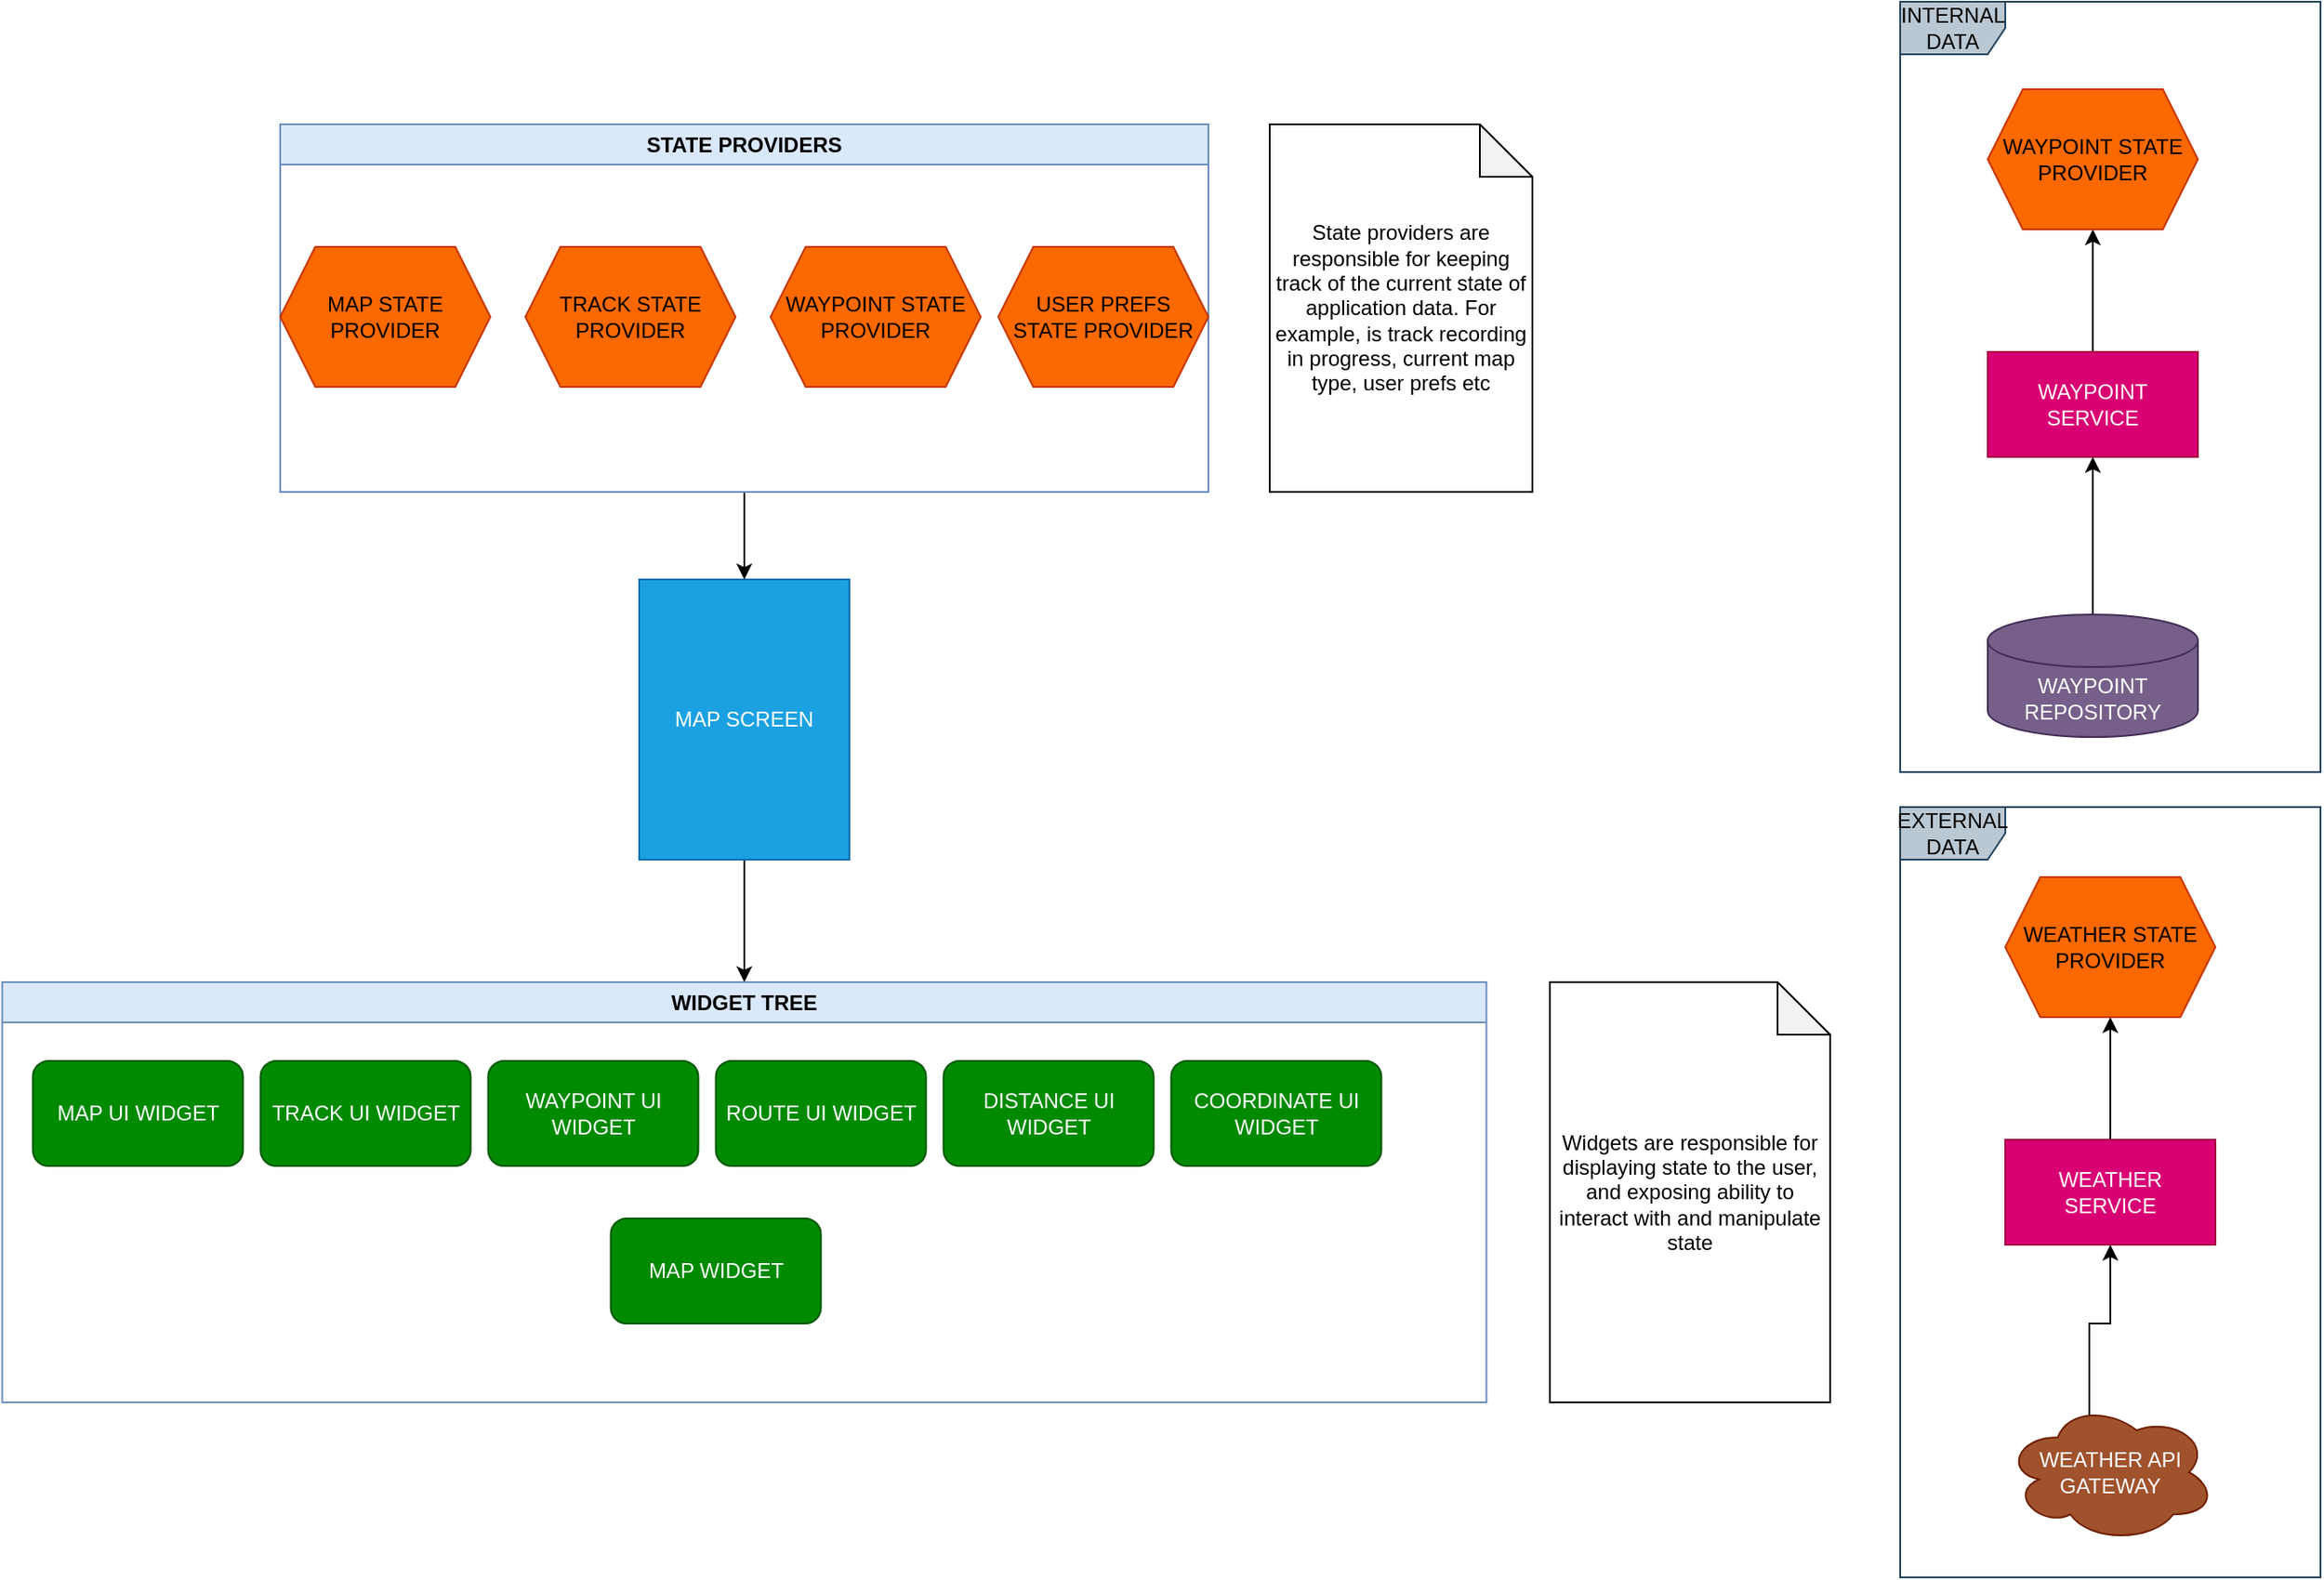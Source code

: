 <mxfile version="22.1.0" type="github">
  <diagram name="MAP SCREEN" id="1iNNYhX0vrtECxXn2aiF">
    <mxGraphModel dx="2172" dy="1118" grid="1" gridSize="10" guides="1" tooltips="1" connect="1" arrows="1" fold="1" page="1" pageScale="1" pageWidth="1654" pageHeight="1169" math="0" shadow="0">
      <root>
        <mxCell id="0" />
        <mxCell id="1" parent="0" />
        <mxCell id="v5T0Uov51eVV2THA0uxk-41" style="edgeStyle=orthogonalEdgeStyle;rounded=0;orthogonalLoop=1;jettySize=auto;html=1;exitX=0.5;exitY=1;exitDx=0;exitDy=0;entryX=0.5;entryY=0;entryDx=0;entryDy=0;" edge="1" parent="1" source="v5T0Uov51eVV2THA0uxk-1" target="v5T0Uov51eVV2THA0uxk-38">
          <mxGeometry relative="1" as="geometry" />
        </mxCell>
        <mxCell id="v5T0Uov51eVV2THA0uxk-1" value="MAP SCREEN" style="rounded=0;whiteSpace=wrap;html=1;fillColor=#1ba1e2;fontColor=#ffffff;strokeColor=#006EAF;" vertex="1" parent="1">
          <mxGeometry x="400" y="350" width="120" height="160" as="geometry" />
        </mxCell>
        <mxCell id="v5T0Uov51eVV2THA0uxk-44" style="edgeStyle=orthogonalEdgeStyle;rounded=0;orthogonalLoop=1;jettySize=auto;html=1;exitX=0.5;exitY=0;exitDx=0;exitDy=0;entryX=0.5;entryY=1;entryDx=0;entryDy=0;" edge="1" parent="1" source="v5T0Uov51eVV2THA0uxk-19" target="v5T0Uov51eVV2THA0uxk-42">
          <mxGeometry relative="1" as="geometry" />
        </mxCell>
        <mxCell id="v5T0Uov51eVV2THA0uxk-19" value="WAYPOINT SERVICE" style="rounded=0;whiteSpace=wrap;html=1;fillColor=#d80073;fontColor=#ffffff;strokeColor=#A50040;" vertex="1" parent="1">
          <mxGeometry x="1170" y="220" width="120" height="60" as="geometry" />
        </mxCell>
        <mxCell id="v5T0Uov51eVV2THA0uxk-43" style="edgeStyle=orthogonalEdgeStyle;rounded=0;orthogonalLoop=1;jettySize=auto;html=1;exitX=0.5;exitY=0;exitDx=0;exitDy=0;exitPerimeter=0;entryX=0.5;entryY=1;entryDx=0;entryDy=0;" edge="1" parent="1" source="v5T0Uov51eVV2THA0uxk-20" target="v5T0Uov51eVV2THA0uxk-19">
          <mxGeometry relative="1" as="geometry" />
        </mxCell>
        <mxCell id="v5T0Uov51eVV2THA0uxk-20" value="WAYPOINT REPOSITORY" style="shape=cylinder3;whiteSpace=wrap;html=1;boundedLbl=1;backgroundOutline=1;size=15;fillColor=#76608a;fontColor=#ffffff;strokeColor=#432D57;" vertex="1" parent="1">
          <mxGeometry x="1170" y="370" width="120" height="70" as="geometry" />
        </mxCell>
        <mxCell id="v5T0Uov51eVV2THA0uxk-38" value="WIDGET TREE" style="swimlane;whiteSpace=wrap;html=1;fillColor=#dae8fc;strokeColor=#6c8ebf;" vertex="1" parent="1">
          <mxGeometry x="36.25" y="580" width="847.5" height="240" as="geometry" />
        </mxCell>
        <mxCell id="v5T0Uov51eVV2THA0uxk-11" value="MAP WIDGET" style="rounded=1;whiteSpace=wrap;html=1;fillColor=#008a00;fontColor=#ffffff;strokeColor=#005700;" vertex="1" parent="v5T0Uov51eVV2THA0uxk-38">
          <mxGeometry x="347.5" y="135" width="120" height="60" as="geometry" />
        </mxCell>
        <mxCell id="v5T0Uov51eVV2THA0uxk-14" value="WAYPOINT UI WIDGET" style="rounded=1;whiteSpace=wrap;html=1;fillColor=#008a00;fontColor=#ffffff;strokeColor=#005700;" vertex="1" parent="v5T0Uov51eVV2THA0uxk-38">
          <mxGeometry x="277.5" y="45" width="120" height="60" as="geometry" />
        </mxCell>
        <mxCell id="v5T0Uov51eVV2THA0uxk-13" value="TRACK UI WIDGET" style="rounded=1;whiteSpace=wrap;html=1;fillColor=#008a00;fontColor=#ffffff;strokeColor=#005700;" vertex="1" parent="v5T0Uov51eVV2THA0uxk-38">
          <mxGeometry x="147.5" y="45" width="120" height="60" as="geometry" />
        </mxCell>
        <mxCell id="v5T0Uov51eVV2THA0uxk-12" value="MAP UI WIDGET" style="rounded=1;whiteSpace=wrap;html=1;fillColor=#008a00;fontColor=#ffffff;strokeColor=#005700;" vertex="1" parent="v5T0Uov51eVV2THA0uxk-38">
          <mxGeometry x="17.5" y="45" width="120" height="60" as="geometry" />
        </mxCell>
        <mxCell id="v5T0Uov51eVV2THA0uxk-15" value="ROUTE UI WIDGET" style="rounded=1;whiteSpace=wrap;html=1;fillColor=#008a00;fontColor=#ffffff;strokeColor=#005700;" vertex="1" parent="v5T0Uov51eVV2THA0uxk-38">
          <mxGeometry x="407.5" y="45" width="120" height="60" as="geometry" />
        </mxCell>
        <mxCell id="v5T0Uov51eVV2THA0uxk-16" value="DISTANCE UI WIDGET" style="rounded=1;whiteSpace=wrap;html=1;fillColor=#008a00;fontColor=#ffffff;strokeColor=#005700;" vertex="1" parent="v5T0Uov51eVV2THA0uxk-38">
          <mxGeometry x="537.5" y="45" width="120" height="60" as="geometry" />
        </mxCell>
        <mxCell id="v5T0Uov51eVV2THA0uxk-17" value="COORDINATE UI WIDGET" style="rounded=1;whiteSpace=wrap;html=1;fillColor=#008a00;fontColor=#ffffff;strokeColor=#005700;" vertex="1" parent="v5T0Uov51eVV2THA0uxk-38">
          <mxGeometry x="667.5" y="45" width="120" height="60" as="geometry" />
        </mxCell>
        <mxCell id="v5T0Uov51eVV2THA0uxk-40" style="edgeStyle=orthogonalEdgeStyle;rounded=0;orthogonalLoop=1;jettySize=auto;html=1;exitX=0.5;exitY=1;exitDx=0;exitDy=0;entryX=0.5;entryY=0;entryDx=0;entryDy=0;" edge="1" parent="1" source="v5T0Uov51eVV2THA0uxk-39" target="v5T0Uov51eVV2THA0uxk-1">
          <mxGeometry relative="1" as="geometry" />
        </mxCell>
        <mxCell id="v5T0Uov51eVV2THA0uxk-39" value="STATE PROVIDERS" style="swimlane;whiteSpace=wrap;html=1;fillColor=#dae8fc;strokeColor=#6c8ebf;" vertex="1" parent="1">
          <mxGeometry x="195" y="90" width="530" height="210" as="geometry" />
        </mxCell>
        <mxCell id="v5T0Uov51eVV2THA0uxk-22" value="MAP STATE PROVIDER" style="shape=hexagon;perimeter=hexagonPerimeter2;whiteSpace=wrap;html=1;fixedSize=1;fillColor=#fa6800;fontColor=#000000;strokeColor=#C73500;" vertex="1" parent="v5T0Uov51eVV2THA0uxk-39">
          <mxGeometry y="70" width="120" height="80" as="geometry" />
        </mxCell>
        <mxCell id="v5T0Uov51eVV2THA0uxk-18" value="TRACK STATE PROVIDER" style="shape=hexagon;perimeter=hexagonPerimeter2;whiteSpace=wrap;html=1;fixedSize=1;fillColor=#fa6800;fontColor=#000000;strokeColor=#C73500;" vertex="1" parent="v5T0Uov51eVV2THA0uxk-39">
          <mxGeometry x="140" y="70" width="120" height="80" as="geometry" />
        </mxCell>
        <mxCell id="v5T0Uov51eVV2THA0uxk-21" value="WAYPOINT STATE PROVIDER" style="shape=hexagon;perimeter=hexagonPerimeter2;whiteSpace=wrap;html=1;fixedSize=1;fillColor=#fa6800;fontColor=#000000;strokeColor=#C73500;" vertex="1" parent="v5T0Uov51eVV2THA0uxk-39">
          <mxGeometry x="280" y="70" width="120" height="80" as="geometry" />
        </mxCell>
        <mxCell id="v5T0Uov51eVV2THA0uxk-23" value="USER PREFS &lt;br&gt;STATE PROVIDER" style="shape=hexagon;perimeter=hexagonPerimeter2;whiteSpace=wrap;html=1;fixedSize=1;fillColor=#fa6800;fontColor=#000000;strokeColor=#C73500;" vertex="1" parent="v5T0Uov51eVV2THA0uxk-39">
          <mxGeometry x="410" y="70" width="120" height="80" as="geometry" />
        </mxCell>
        <mxCell id="v5T0Uov51eVV2THA0uxk-42" value="WAYPOINT STATE PROVIDER" style="shape=hexagon;perimeter=hexagonPerimeter2;whiteSpace=wrap;html=1;fixedSize=1;fillColor=#fa6800;fontColor=#000000;strokeColor=#C73500;" vertex="1" parent="1">
          <mxGeometry x="1170" y="70" width="120" height="80" as="geometry" />
        </mxCell>
        <mxCell id="v5T0Uov51eVV2THA0uxk-45" value="State providers are responsible for keeping track of the current state of application data. For example, is track recording in progress, current map type, user prefs etc" style="shape=note;whiteSpace=wrap;html=1;backgroundOutline=1;darkOpacity=0.05;" vertex="1" parent="1">
          <mxGeometry x="760" y="90" width="150" height="210" as="geometry" />
        </mxCell>
        <mxCell id="v5T0Uov51eVV2THA0uxk-46" value="Widgets are responsible for displaying state to the user, and exposing ability to interact with and manipulate state" style="shape=note;whiteSpace=wrap;html=1;backgroundOutline=1;darkOpacity=0.05;" vertex="1" parent="1">
          <mxGeometry x="920" y="580" width="160" height="240" as="geometry" />
        </mxCell>
        <mxCell id="v5T0Uov51eVV2THA0uxk-51" style="edgeStyle=orthogonalEdgeStyle;rounded=0;orthogonalLoop=1;jettySize=auto;html=1;exitX=0.4;exitY=0.1;exitDx=0;exitDy=0;exitPerimeter=0;entryX=0.5;entryY=1;entryDx=0;entryDy=0;" edge="1" parent="1" source="v5T0Uov51eVV2THA0uxk-47" target="v5T0Uov51eVV2THA0uxk-49">
          <mxGeometry relative="1" as="geometry" />
        </mxCell>
        <mxCell id="v5T0Uov51eVV2THA0uxk-47" value="WEATHER API &lt;br&gt;GATEWAY" style="ellipse;shape=cloud;whiteSpace=wrap;html=1;fillColor=#a0522d;fontColor=#ffffff;strokeColor=#6D1F00;" vertex="1" parent="1">
          <mxGeometry x="1180" y="820" width="120" height="80" as="geometry" />
        </mxCell>
        <mxCell id="v5T0Uov51eVV2THA0uxk-48" style="edgeStyle=orthogonalEdgeStyle;rounded=0;orthogonalLoop=1;jettySize=auto;html=1;exitX=0.5;exitY=0;exitDx=0;exitDy=0;entryX=0.5;entryY=1;entryDx=0;entryDy=0;" edge="1" parent="1" source="v5T0Uov51eVV2THA0uxk-49" target="v5T0Uov51eVV2THA0uxk-50">
          <mxGeometry relative="1" as="geometry" />
        </mxCell>
        <mxCell id="v5T0Uov51eVV2THA0uxk-49" value="WEATHER &lt;br&gt;SERVICE" style="rounded=0;whiteSpace=wrap;html=1;fillColor=#d80073;fontColor=#ffffff;strokeColor=#A50040;" vertex="1" parent="1">
          <mxGeometry x="1180" y="670" width="120" height="60" as="geometry" />
        </mxCell>
        <mxCell id="v5T0Uov51eVV2THA0uxk-50" value="WEATHER STATE PROVIDER" style="shape=hexagon;perimeter=hexagonPerimeter2;whiteSpace=wrap;html=1;fixedSize=1;fillColor=#fa6800;fontColor=#000000;strokeColor=#C73500;" vertex="1" parent="1">
          <mxGeometry x="1180" y="520" width="120" height="80" as="geometry" />
        </mxCell>
        <mxCell id="v5T0Uov51eVV2THA0uxk-52" value="EXTERNAL&lt;br&gt;DATA" style="shape=umlFrame;whiteSpace=wrap;html=1;pointerEvents=0;fillColor=#bac8d3;strokeColor=#23445d;" vertex="1" parent="1">
          <mxGeometry x="1120" y="480" width="240" height="440" as="geometry" />
        </mxCell>
        <mxCell id="v5T0Uov51eVV2THA0uxk-53" value="INTERNAL DATA" style="shape=umlFrame;whiteSpace=wrap;html=1;pointerEvents=0;fillColor=#bac8d3;strokeColor=#23445d;" vertex="1" parent="1">
          <mxGeometry x="1120" y="20" width="240" height="440" as="geometry" />
        </mxCell>
      </root>
    </mxGraphModel>
  </diagram>
</mxfile>
